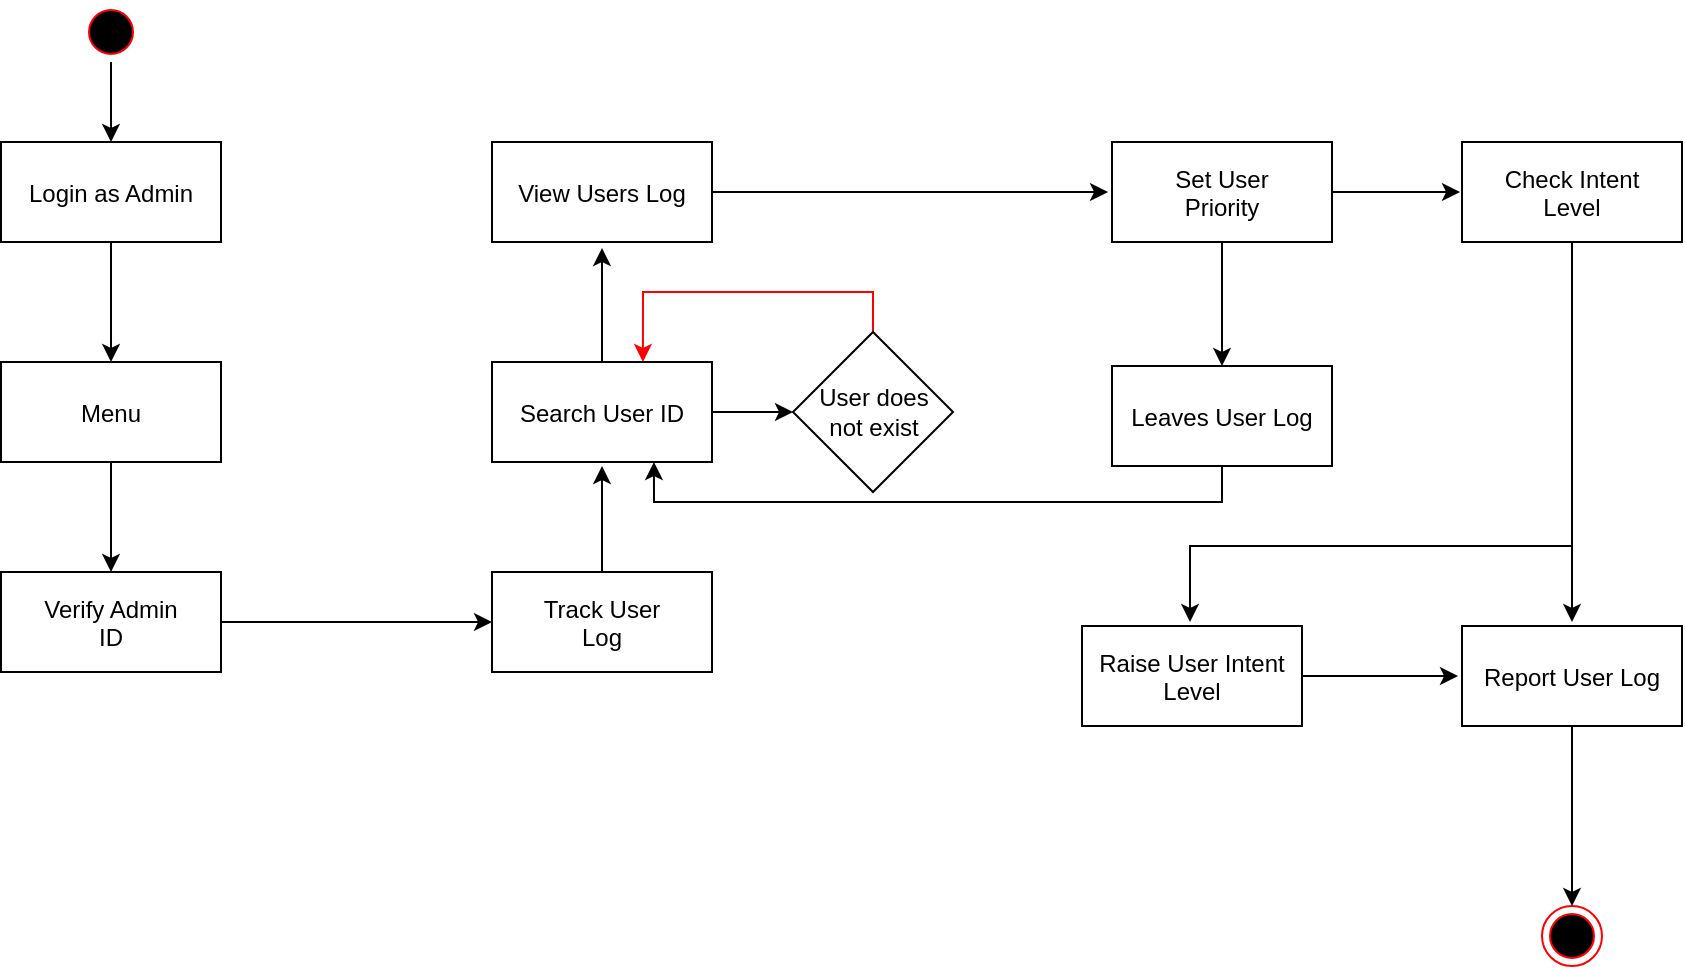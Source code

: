 <mxfile version="21.0.2" type="github">
  <diagram name="Page-1" id="e7e014a7-5840-1c2e-5031-d8a46d1fe8dd">
    <mxGraphModel dx="1600" dy="795" grid="1" gridSize="10" guides="1" tooltips="1" connect="1" arrows="1" fold="1" page="1" pageScale="1" pageWidth="1169" pageHeight="826" background="none" math="0" shadow="0">
      <root>
        <mxCell id="0" />
        <mxCell id="1" parent="0" />
        <mxCell id="Kg89tS13pz8DBJf1CAMh-38" style="edgeStyle=orthogonalEdgeStyle;rounded=0;orthogonalLoop=1;jettySize=auto;html=1;entryX=0.736;entryY=1;entryDx=0;entryDy=0;entryPerimeter=0;" parent="1" source="Kg89tS13pz8DBJf1CAMh-63" target="Kg89tS13pz8DBJf1CAMh-51" edge="1">
          <mxGeometry relative="1" as="geometry">
            <Array as="points">
              <mxPoint x="835" y="418" />
              <mxPoint x="551" y="418" />
            </Array>
          </mxGeometry>
        </mxCell>
        <mxCell id="Kg89tS13pz8DBJf1CAMh-39" value="" style="edgeStyle=orthogonalEdgeStyle;rounded=0;orthogonalLoop=1;jettySize=auto;html=1;entryX=-0.018;entryY=0.5;entryDx=0;entryDy=0;entryPerimeter=0;" parent="1" source="Kg89tS13pz8DBJf1CAMh-48" target="Kg89tS13pz8DBJf1CAMh-59" edge="1">
          <mxGeometry relative="1" as="geometry">
            <mxPoint x="790" y="263" as="targetPoint" />
          </mxGeometry>
        </mxCell>
        <mxCell id="Kg89tS13pz8DBJf1CAMh-40" style="edgeStyle=orthogonalEdgeStyle;rounded=0;orthogonalLoop=1;jettySize=auto;html=1;" parent="1" source="Kg89tS13pz8DBJf1CAMh-47" target="Kg89tS13pz8DBJf1CAMh-53" edge="1">
          <mxGeometry relative="1" as="geometry" />
        </mxCell>
        <mxCell id="Kg89tS13pz8DBJf1CAMh-41" value="" style="edgeStyle=orthogonalEdgeStyle;rounded=0;orthogonalLoop=1;jettySize=auto;html=1;" parent="1" source="Kg89tS13pz8DBJf1CAMh-42" target="Kg89tS13pz8DBJf1CAMh-44" edge="1">
          <mxGeometry relative="1" as="geometry" />
        </mxCell>
        <mxCell id="Kg89tS13pz8DBJf1CAMh-42" value="" style="ellipse;shape=startState;fillColor=#000000;strokeColor=#ff0000;" parent="1" vertex="1">
          <mxGeometry x="264.5" y="168" width="30" height="30" as="geometry" />
        </mxCell>
        <mxCell id="Kg89tS13pz8DBJf1CAMh-43" value="" style="edgeStyle=orthogonalEdgeStyle;rounded=0;orthogonalLoop=1;jettySize=auto;html=1;" parent="1" source="Kg89tS13pz8DBJf1CAMh-44" target="Kg89tS13pz8DBJf1CAMh-46" edge="1">
          <mxGeometry relative="1" as="geometry" />
        </mxCell>
        <mxCell id="Kg89tS13pz8DBJf1CAMh-44" value="Login as Admin" style="" parent="1" vertex="1">
          <mxGeometry x="224.5" y="238" width="110" height="50" as="geometry" />
        </mxCell>
        <mxCell id="Kg89tS13pz8DBJf1CAMh-45" value="" style="edgeStyle=orthogonalEdgeStyle;rounded=0;orthogonalLoop=1;jettySize=auto;html=1;" parent="1" source="Kg89tS13pz8DBJf1CAMh-46" target="Kg89tS13pz8DBJf1CAMh-47" edge="1">
          <mxGeometry relative="1" as="geometry" />
        </mxCell>
        <mxCell id="Kg89tS13pz8DBJf1CAMh-46" value="Menu" style="" parent="1" vertex="1">
          <mxGeometry x="224.5" y="348" width="110" height="50" as="geometry" />
        </mxCell>
        <mxCell id="Kg89tS13pz8DBJf1CAMh-47" value="Verify Admin &#xa;ID" style="" parent="1" vertex="1">
          <mxGeometry x="224.5" y="453" width="110" height="50" as="geometry" />
        </mxCell>
        <mxCell id="Kg89tS13pz8DBJf1CAMh-48" value="View Users Log" style="" parent="1" vertex="1">
          <mxGeometry x="470" y="238" width="110" height="50" as="geometry" />
        </mxCell>
        <mxCell id="Kg89tS13pz8DBJf1CAMh-49" value="" style="edgeStyle=orthogonalEdgeStyle;rounded=0;orthogonalLoop=1;jettySize=auto;html=1;" parent="1" source="Kg89tS13pz8DBJf1CAMh-51" target="Kg89tS13pz8DBJf1CAMh-55" edge="1">
          <mxGeometry relative="1" as="geometry" />
        </mxCell>
        <mxCell id="Kg89tS13pz8DBJf1CAMh-50" style="edgeStyle=orthogonalEdgeStyle;rounded=0;orthogonalLoop=1;jettySize=auto;html=1;entryX=0.5;entryY=1.06;entryDx=0;entryDy=0;entryPerimeter=0;" parent="1" source="Kg89tS13pz8DBJf1CAMh-51" target="Kg89tS13pz8DBJf1CAMh-48" edge="1">
          <mxGeometry relative="1" as="geometry" />
        </mxCell>
        <mxCell id="Kg89tS13pz8DBJf1CAMh-51" value="Search User ID" style="" parent="1" vertex="1">
          <mxGeometry x="470" y="348" width="110" height="50" as="geometry" />
        </mxCell>
        <mxCell id="Kg89tS13pz8DBJf1CAMh-52" value="" style="edgeStyle=orthogonalEdgeStyle;rounded=0;orthogonalLoop=1;jettySize=auto;html=1;" parent="1" source="Kg89tS13pz8DBJf1CAMh-53" edge="1">
          <mxGeometry relative="1" as="geometry">
            <mxPoint x="525" y="400" as="targetPoint" />
          </mxGeometry>
        </mxCell>
        <mxCell id="Kg89tS13pz8DBJf1CAMh-53" value="Track User &#xa;Log" style="" parent="1" vertex="1">
          <mxGeometry x="470" y="453" width="110" height="50" as="geometry" />
        </mxCell>
        <mxCell id="Kg89tS13pz8DBJf1CAMh-54" style="edgeStyle=orthogonalEdgeStyle;rounded=0;orthogonalLoop=1;jettySize=auto;html=1;exitX=0.5;exitY=0;exitDx=0;exitDy=0;entryX=0.686;entryY=0;entryDx=0;entryDy=0;entryPerimeter=0;strokeColor=#FF0000;" parent="1" source="Kg89tS13pz8DBJf1CAMh-55" target="Kg89tS13pz8DBJf1CAMh-51" edge="1">
          <mxGeometry relative="1" as="geometry" />
        </mxCell>
        <mxCell id="Kg89tS13pz8DBJf1CAMh-55" value="&lt;div&gt;User does&lt;/div&gt;&lt;div&gt;not exist&lt;br&gt;&lt;/div&gt;" style="rhombus;whiteSpace=wrap;html=1;fillColor=rgb(255, 255, 255);" parent="1" vertex="1">
          <mxGeometry x="620.5" y="333" width="80" height="80" as="geometry" />
        </mxCell>
        <mxCell id="Kg89tS13pz8DBJf1CAMh-56" value="" style="ellipse;shape=endState;fillColor=#000000;strokeColor=#ff0000" parent="1" vertex="1">
          <mxGeometry x="995" y="620" width="30" height="30" as="geometry" />
        </mxCell>
        <mxCell id="Kg89tS13pz8DBJf1CAMh-57" style="edgeStyle=orthogonalEdgeStyle;rounded=0;orthogonalLoop=1;jettySize=auto;html=1;entryX=-0.009;entryY=0.5;entryDx=0;entryDy=0;entryPerimeter=0;" parent="1" source="Kg89tS13pz8DBJf1CAMh-59" target="Kg89tS13pz8DBJf1CAMh-62" edge="1">
          <mxGeometry relative="1" as="geometry" />
        </mxCell>
        <mxCell id="Kg89tS13pz8DBJf1CAMh-58" value="" style="edgeStyle=orthogonalEdgeStyle;rounded=0;orthogonalLoop=1;jettySize=auto;html=1;" parent="1" source="Kg89tS13pz8DBJf1CAMh-59" edge="1">
          <mxGeometry relative="1" as="geometry">
            <mxPoint x="835" y="350" as="targetPoint" />
          </mxGeometry>
        </mxCell>
        <mxCell id="Kg89tS13pz8DBJf1CAMh-59" value="Set User &#xa;Priority" style="fillColor=rgb(255, 255, 255);" parent="1" vertex="1">
          <mxGeometry x="780" y="238" width="110" height="50" as="geometry" />
        </mxCell>
        <mxCell id="Kg89tS13pz8DBJf1CAMh-60" value="" style="edgeStyle=orthogonalEdgeStyle;rounded=0;orthogonalLoop=1;jettySize=auto;html=1;entryX=0.5;entryY=-0.04;entryDx=0;entryDy=0;entryPerimeter=0;" parent="1" source="Kg89tS13pz8DBJf1CAMh-62" target="Kg89tS13pz8DBJf1CAMh-65" edge="1">
          <mxGeometry relative="1" as="geometry" />
        </mxCell>
        <mxCell id="Kg89tS13pz8DBJf1CAMh-61" style="edgeStyle=orthogonalEdgeStyle;rounded=0;orthogonalLoop=1;jettySize=auto;html=1;entryX=0.491;entryY=-0.04;entryDx=0;entryDy=0;entryPerimeter=0;" parent="1" source="Kg89tS13pz8DBJf1CAMh-62" target="Kg89tS13pz8DBJf1CAMh-67" edge="1">
          <mxGeometry relative="1" as="geometry">
            <Array as="points">
              <mxPoint x="1010" y="440" />
              <mxPoint x="819" y="440" />
            </Array>
          </mxGeometry>
        </mxCell>
        <mxCell id="Kg89tS13pz8DBJf1CAMh-62" value="Check Intent &#xa;Level" style="fillColor=rgb(255, 255, 255);" parent="1" vertex="1">
          <mxGeometry x="955" y="238" width="110" height="50" as="geometry" />
        </mxCell>
        <mxCell id="Kg89tS13pz8DBJf1CAMh-63" value="Leaves User Log" style="fillColor=rgb(255, 255, 255);" parent="1" vertex="1">
          <mxGeometry x="780" y="350" width="110" height="50" as="geometry" />
        </mxCell>
        <mxCell id="Kg89tS13pz8DBJf1CAMh-64" style="edgeStyle=orthogonalEdgeStyle;rounded=0;orthogonalLoop=1;jettySize=auto;html=1;entryX=0.5;entryY=0;entryDx=0;entryDy=0;" parent="1" source="Kg89tS13pz8DBJf1CAMh-65" target="Kg89tS13pz8DBJf1CAMh-56" edge="1">
          <mxGeometry relative="1" as="geometry" />
        </mxCell>
        <mxCell id="Kg89tS13pz8DBJf1CAMh-65" value="Report User Log" style="fillColor=rgb(255, 255, 255);" parent="1" vertex="1">
          <mxGeometry x="955" y="480" width="110" height="50" as="geometry" />
        </mxCell>
        <mxCell id="Kg89tS13pz8DBJf1CAMh-66" style="edgeStyle=orthogonalEdgeStyle;rounded=0;orthogonalLoop=1;jettySize=auto;html=1;entryX=-0.018;entryY=0.5;entryDx=0;entryDy=0;entryPerimeter=0;" parent="1" source="Kg89tS13pz8DBJf1CAMh-67" target="Kg89tS13pz8DBJf1CAMh-65" edge="1">
          <mxGeometry relative="1" as="geometry" />
        </mxCell>
        <mxCell id="Kg89tS13pz8DBJf1CAMh-67" value="Raise User Intent&#xa;Level" style="fillColor=rgb(255, 255, 255);" parent="1" vertex="1">
          <mxGeometry x="765" y="480" width="110" height="50" as="geometry" />
        </mxCell>
      </root>
    </mxGraphModel>
  </diagram>
</mxfile>
